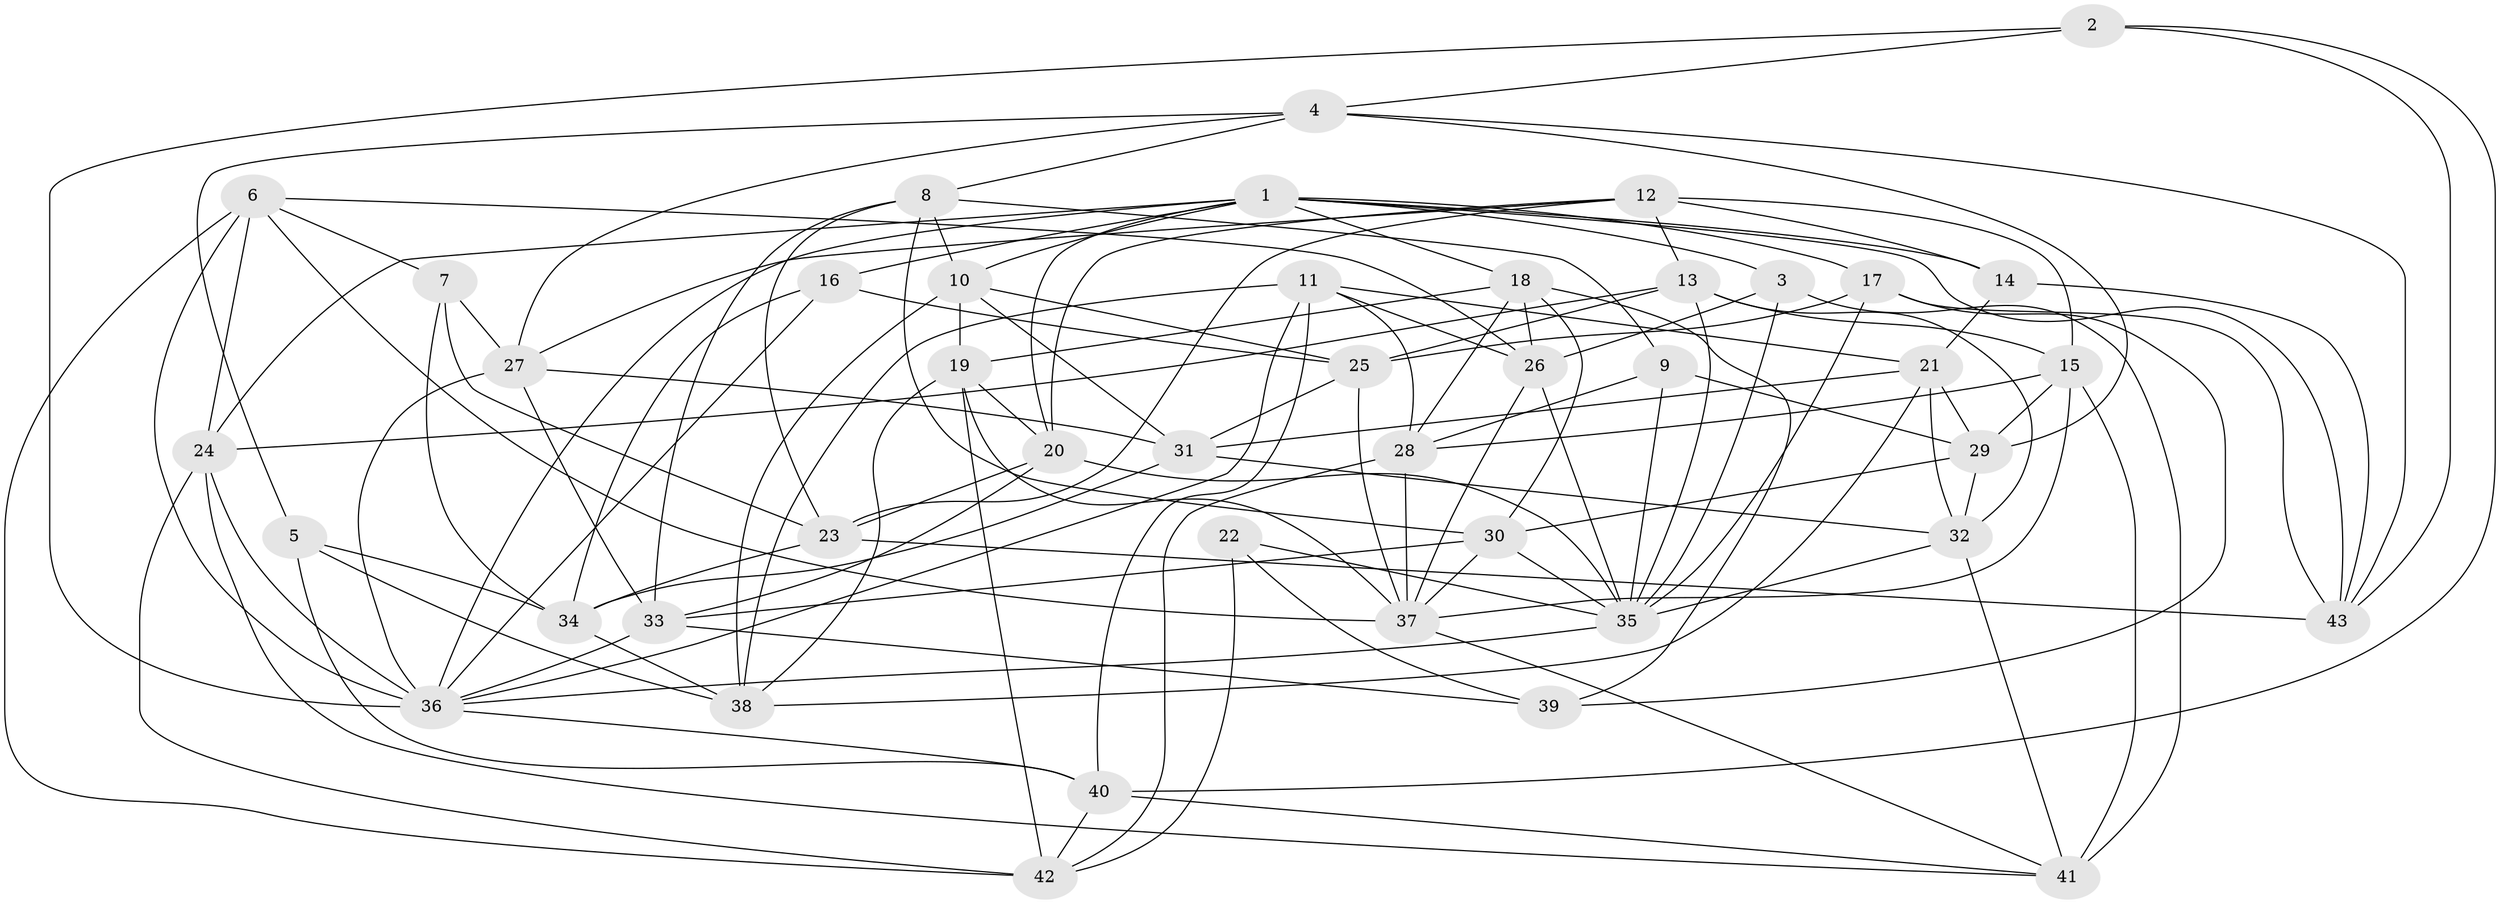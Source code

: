 // original degree distribution, {4: 1.0}
// Generated by graph-tools (version 1.1) at 2025/26/03/09/25 03:26:51]
// undirected, 43 vertices, 126 edges
graph export_dot {
graph [start="1"]
  node [color=gray90,style=filled];
  1;
  2;
  3;
  4;
  5;
  6;
  7;
  8;
  9;
  10;
  11;
  12;
  13;
  14;
  15;
  16;
  17;
  18;
  19;
  20;
  21;
  22;
  23;
  24;
  25;
  26;
  27;
  28;
  29;
  30;
  31;
  32;
  33;
  34;
  35;
  36;
  37;
  38;
  39;
  40;
  41;
  42;
  43;
  1 -- 3 [weight=1.0];
  1 -- 10 [weight=1.0];
  1 -- 14 [weight=1.0];
  1 -- 16 [weight=1.0];
  1 -- 17 [weight=1.0];
  1 -- 18 [weight=1.0];
  1 -- 20 [weight=1.0];
  1 -- 24 [weight=1.0];
  1 -- 36 [weight=1.0];
  1 -- 43 [weight=1.0];
  2 -- 4 [weight=1.0];
  2 -- 36 [weight=1.0];
  2 -- 40 [weight=1.0];
  2 -- 43 [weight=1.0];
  3 -- 26 [weight=1.0];
  3 -- 35 [weight=1.0];
  3 -- 41 [weight=1.0];
  4 -- 5 [weight=1.0];
  4 -- 8 [weight=1.0];
  4 -- 27 [weight=1.0];
  4 -- 29 [weight=1.0];
  4 -- 43 [weight=1.0];
  5 -- 34 [weight=1.0];
  5 -- 38 [weight=1.0];
  5 -- 40 [weight=1.0];
  6 -- 7 [weight=1.0];
  6 -- 24 [weight=1.0];
  6 -- 26 [weight=1.0];
  6 -- 36 [weight=1.0];
  6 -- 37 [weight=1.0];
  6 -- 42 [weight=1.0];
  7 -- 23 [weight=1.0];
  7 -- 27 [weight=1.0];
  7 -- 34 [weight=1.0];
  8 -- 9 [weight=1.0];
  8 -- 10 [weight=1.0];
  8 -- 23 [weight=1.0];
  8 -- 30 [weight=1.0];
  8 -- 33 [weight=1.0];
  9 -- 28 [weight=1.0];
  9 -- 29 [weight=1.0];
  9 -- 35 [weight=1.0];
  10 -- 19 [weight=1.0];
  10 -- 25 [weight=1.0];
  10 -- 31 [weight=1.0];
  10 -- 38 [weight=1.0];
  11 -- 21 [weight=1.0];
  11 -- 26 [weight=1.0];
  11 -- 28 [weight=1.0];
  11 -- 36 [weight=1.0];
  11 -- 38 [weight=1.0];
  11 -- 40 [weight=1.0];
  12 -- 13 [weight=1.0];
  12 -- 14 [weight=1.0];
  12 -- 15 [weight=1.0];
  12 -- 20 [weight=1.0];
  12 -- 23 [weight=1.0];
  12 -- 27 [weight=1.0];
  13 -- 15 [weight=1.0];
  13 -- 24 [weight=1.0];
  13 -- 25 [weight=1.0];
  13 -- 32 [weight=1.0];
  13 -- 35 [weight=1.0];
  14 -- 21 [weight=1.0];
  14 -- 43 [weight=1.0];
  15 -- 28 [weight=1.0];
  15 -- 29 [weight=1.0];
  15 -- 37 [weight=1.0];
  15 -- 41 [weight=1.0];
  16 -- 25 [weight=1.0];
  16 -- 34 [weight=1.0];
  16 -- 36 [weight=1.0];
  17 -- 25 [weight=1.0];
  17 -- 35 [weight=1.0];
  17 -- 39 [weight=2.0];
  17 -- 43 [weight=1.0];
  18 -- 19 [weight=1.0];
  18 -- 26 [weight=1.0];
  18 -- 28 [weight=1.0];
  18 -- 30 [weight=1.0];
  18 -- 39 [weight=1.0];
  19 -- 20 [weight=1.0];
  19 -- 37 [weight=1.0];
  19 -- 38 [weight=1.0];
  19 -- 42 [weight=1.0];
  20 -- 23 [weight=1.0];
  20 -- 33 [weight=1.0];
  20 -- 35 [weight=1.0];
  21 -- 29 [weight=1.0];
  21 -- 31 [weight=1.0];
  21 -- 32 [weight=1.0];
  21 -- 38 [weight=1.0];
  22 -- 35 [weight=1.0];
  22 -- 39 [weight=2.0];
  22 -- 42 [weight=1.0];
  23 -- 34 [weight=1.0];
  23 -- 43 [weight=1.0];
  24 -- 36 [weight=1.0];
  24 -- 41 [weight=1.0];
  24 -- 42 [weight=1.0];
  25 -- 31 [weight=1.0];
  25 -- 37 [weight=1.0];
  26 -- 35 [weight=1.0];
  26 -- 37 [weight=1.0];
  27 -- 31 [weight=1.0];
  27 -- 33 [weight=1.0];
  27 -- 36 [weight=1.0];
  28 -- 37 [weight=1.0];
  28 -- 42 [weight=1.0];
  29 -- 30 [weight=1.0];
  29 -- 32 [weight=1.0];
  30 -- 33 [weight=1.0];
  30 -- 35 [weight=1.0];
  30 -- 37 [weight=1.0];
  31 -- 32 [weight=1.0];
  31 -- 34 [weight=1.0];
  32 -- 35 [weight=1.0];
  32 -- 41 [weight=1.0];
  33 -- 36 [weight=1.0];
  33 -- 39 [weight=1.0];
  34 -- 38 [weight=1.0];
  35 -- 36 [weight=1.0];
  36 -- 40 [weight=1.0];
  37 -- 41 [weight=1.0];
  40 -- 41 [weight=1.0];
  40 -- 42 [weight=1.0];
}
